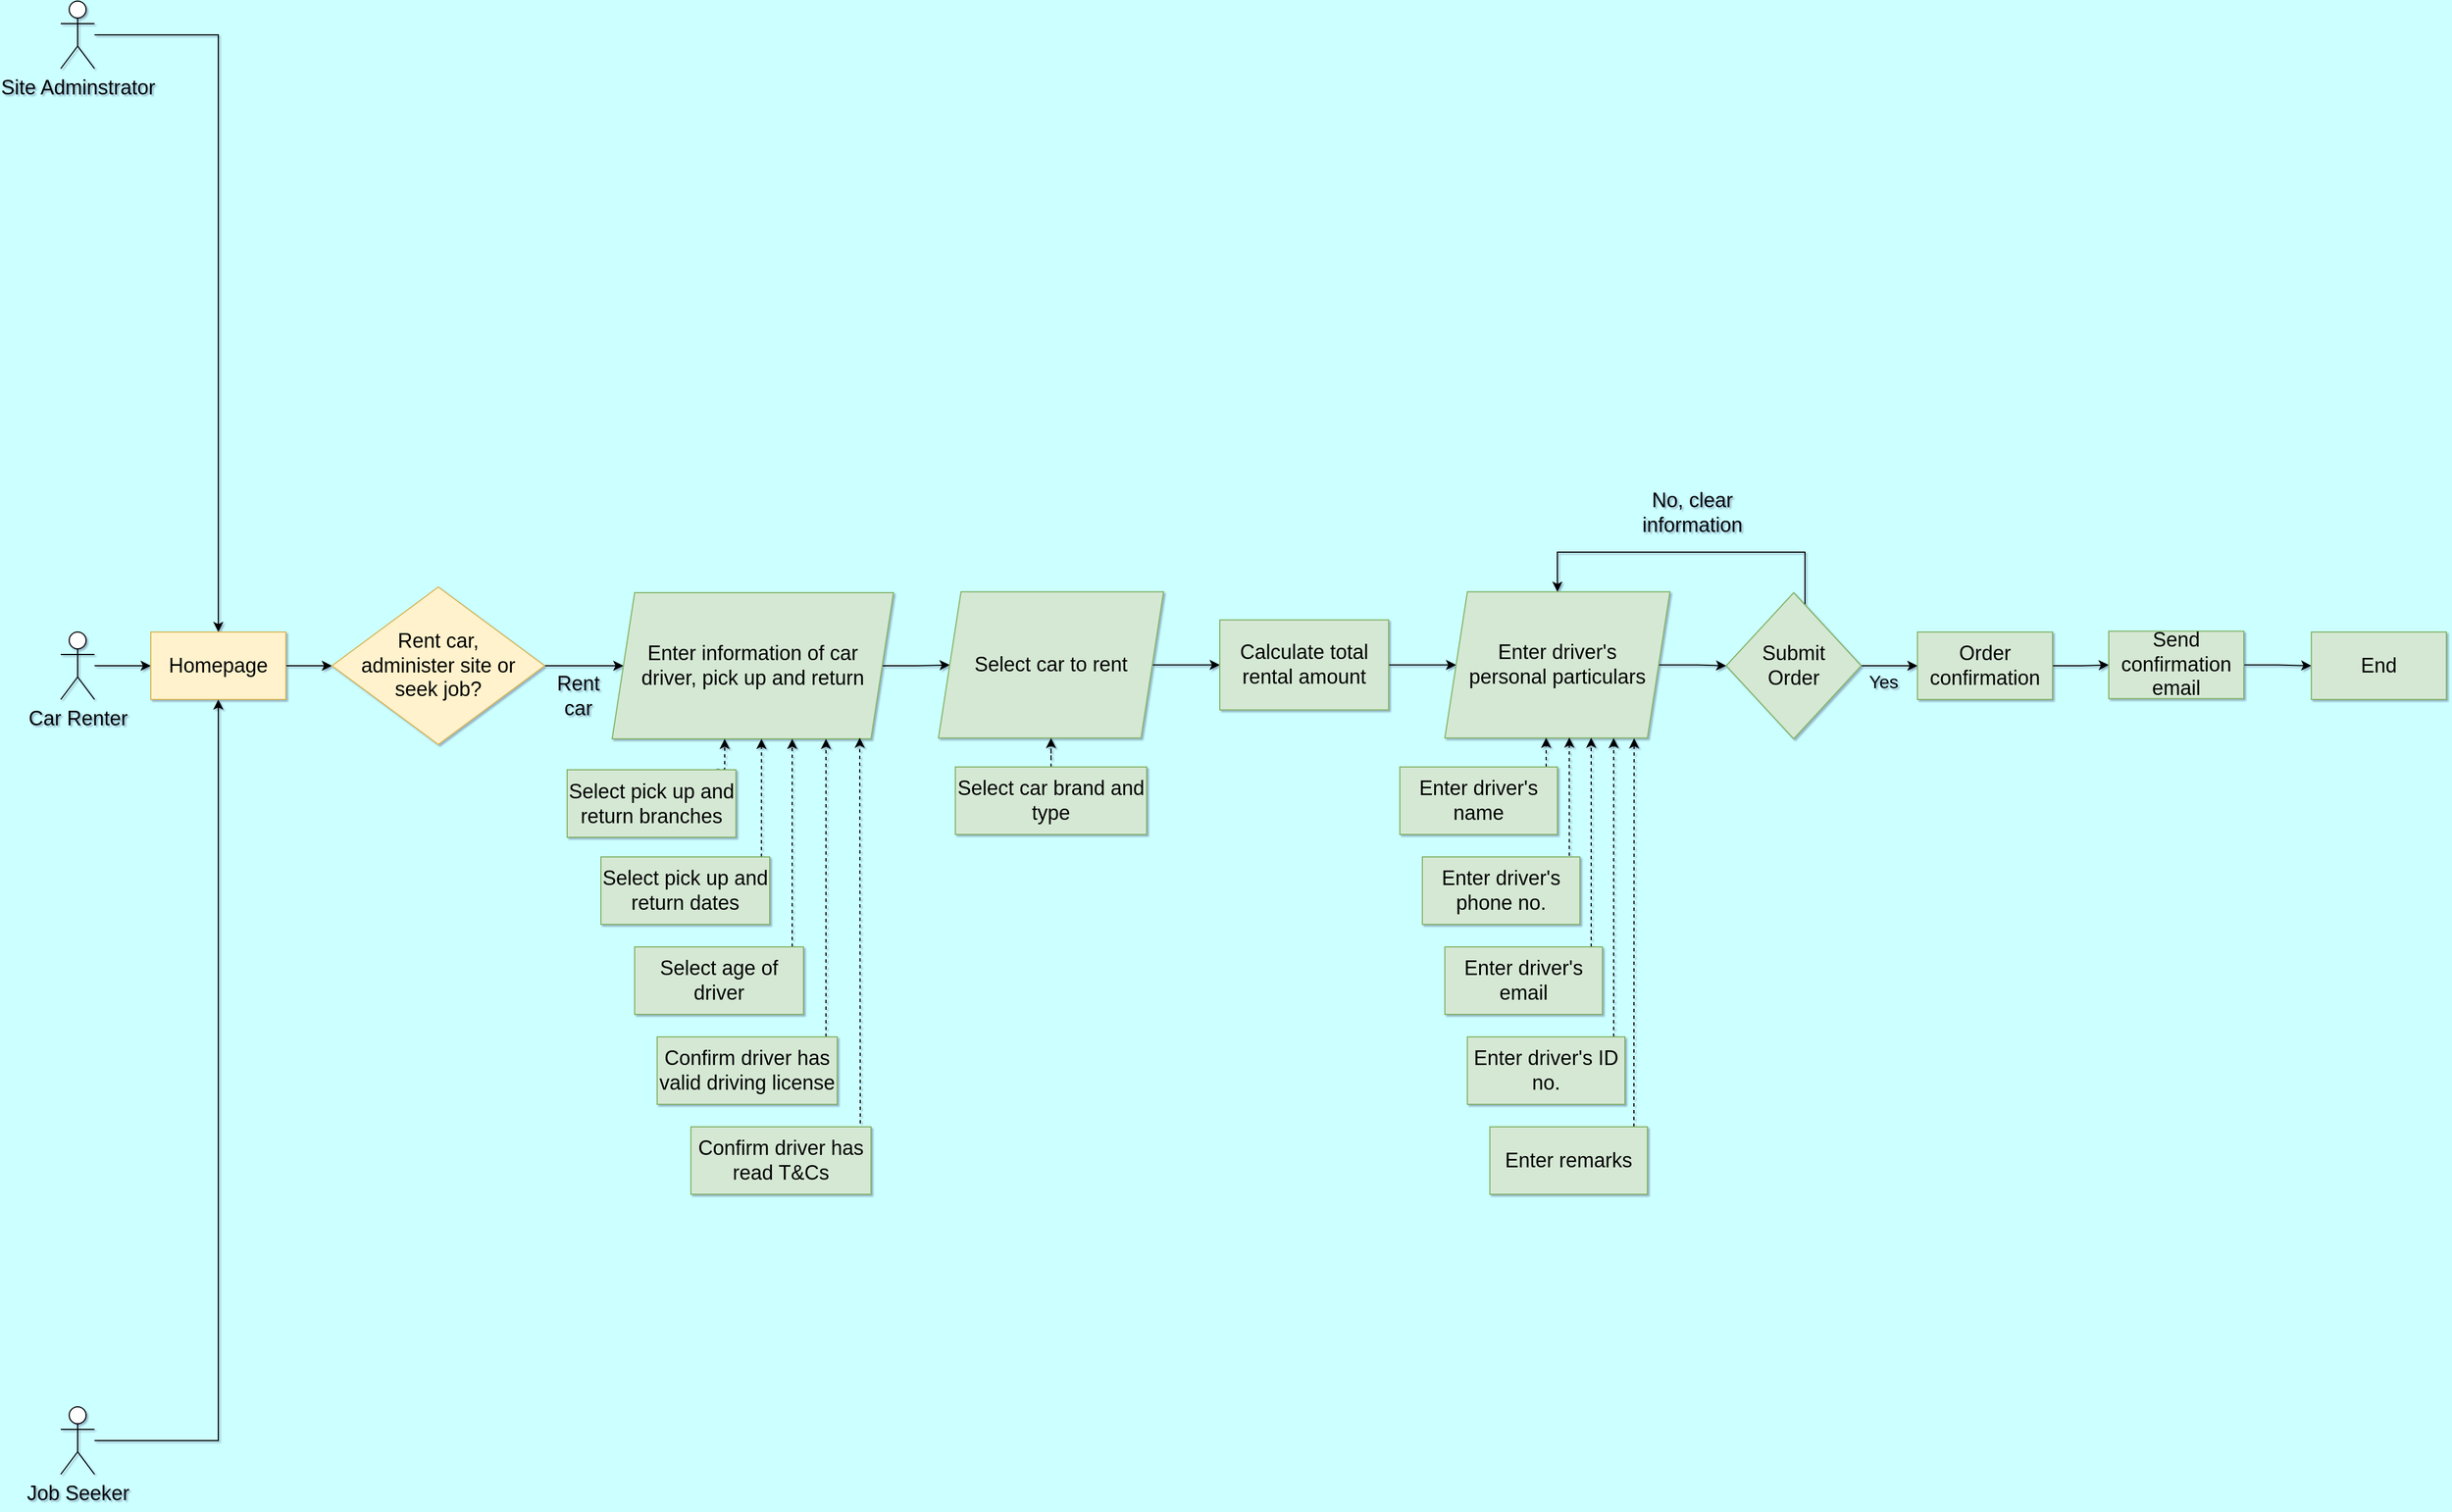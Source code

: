 <mxfile version="20.2.2"><diagram id="WsaAqYL5QrZh1MTs-457" name="Page-1"><mxGraphModel dx="6294" dy="1616" grid="1" gridSize="10" guides="1" tooltips="1" connect="1" arrows="1" fold="1" page="1" pageScale="1" pageWidth="2500" pageHeight="827" background="#CCFFFF" math="0" shadow="1"><root><mxCell id="0"/><mxCell id="1" parent="0"/><mxCell id="ePE7i9SFc8uEp5SALIoM-14" style="edgeStyle=orthogonalEdgeStyle;rounded=0;orthogonalLoop=1;jettySize=auto;html=1;entryX=0;entryY=0.5;entryDx=0;entryDy=0;fontSize=18;" edge="1" parent="1" source="ePE7i9SFc8uEp5SALIoM-6" target="ePE7i9SFc8uEp5SALIoM-12"><mxGeometry relative="1" as="geometry"/></mxCell><mxCell id="ePE7i9SFc8uEp5SALIoM-6" value="&lt;font style=&quot;font-size: 18px;&quot;&gt;Car Renter&lt;/font&gt;" style="shape=umlActor;verticalLabelPosition=bottom;verticalAlign=top;html=1;outlineConnect=0;rounded=0;" vertex="1" parent="1"><mxGeometry x="-3930" y="-149" width="30" height="60" as="geometry"/></mxCell><mxCell id="ePE7i9SFc8uEp5SALIoM-15" style="edgeStyle=orthogonalEdgeStyle;rounded=0;orthogonalLoop=1;jettySize=auto;html=1;entryX=0.5;entryY=1;entryDx=0;entryDy=0;fontSize=18;" edge="1" parent="1" source="ePE7i9SFc8uEp5SALIoM-7" target="ePE7i9SFc8uEp5SALIoM-12"><mxGeometry relative="1" as="geometry"/></mxCell><mxCell id="ePE7i9SFc8uEp5SALIoM-7" value="&lt;font style=&quot;font-size: 18px;&quot;&gt;Job Seeker&lt;/font&gt;" style="shape=umlActor;verticalLabelPosition=bottom;verticalAlign=top;html=1;outlineConnect=0;rounded=0;" vertex="1" parent="1"><mxGeometry x="-3930" y="540" width="30" height="60" as="geometry"/></mxCell><mxCell id="ePE7i9SFc8uEp5SALIoM-13" style="edgeStyle=orthogonalEdgeStyle;rounded=0;orthogonalLoop=1;jettySize=auto;html=1;entryX=0.5;entryY=0;entryDx=0;entryDy=0;fontSize=18;" edge="1" parent="1" source="ePE7i9SFc8uEp5SALIoM-10" target="ePE7i9SFc8uEp5SALIoM-12"><mxGeometry relative="1" as="geometry"/></mxCell><mxCell id="ePE7i9SFc8uEp5SALIoM-10" value="&lt;font style=&quot;font-size: 18px;&quot;&gt;Site Adminstrator&lt;/font&gt;" style="shape=umlActor;verticalLabelPosition=bottom;verticalAlign=top;html=1;outlineConnect=0;rounded=0;" vertex="1" parent="1"><mxGeometry x="-3930" y="-710" width="30" height="60" as="geometry"/></mxCell><mxCell id="ePE7i9SFc8uEp5SALIoM-17" style="edgeStyle=orthogonalEdgeStyle;rounded=0;orthogonalLoop=1;jettySize=auto;html=1;entryX=0;entryY=0.5;entryDx=0;entryDy=0;fontSize=18;" edge="1" parent="1" source="ePE7i9SFc8uEp5SALIoM-12" target="ePE7i9SFc8uEp5SALIoM-16"><mxGeometry relative="1" as="geometry"/></mxCell><mxCell id="ePE7i9SFc8uEp5SALIoM-12" value="Homepage" style="rounded=0;whiteSpace=wrap;html=1;fontSize=18;fillColor=#fff2cc;strokeColor=#d6b656;" vertex="1" parent="1"><mxGeometry x="-3850" y="-149" width="120" height="60" as="geometry"/></mxCell><mxCell id="ePE7i9SFc8uEp5SALIoM-19" value="" style="edgeStyle=orthogonalEdgeStyle;rounded=0;orthogonalLoop=1;jettySize=auto;html=1;fontSize=18;" edge="1" parent="1" source="ePE7i9SFc8uEp5SALIoM-16" target="ePE7i9SFc8uEp5SALIoM-18"><mxGeometry relative="1" as="geometry"/></mxCell><mxCell id="ePE7i9SFc8uEp5SALIoM-16" value="&lt;div&gt;Rent car,&lt;/div&gt;&lt;div&gt;administer site or&lt;/div&gt;&lt;div&gt;seek job?&lt;br&gt;&lt;/div&gt;" style="rhombus;whiteSpace=wrap;html=1;fontSize=18;fillColor=#fff2cc;strokeColor=#d6b656;rounded=0;" vertex="1" parent="1"><mxGeometry x="-3689" y="-189" width="189" height="140" as="geometry"/></mxCell><mxCell id="ePE7i9SFc8uEp5SALIoM-36" style="edgeStyle=orthogonalEdgeStyle;rounded=0;orthogonalLoop=1;jettySize=auto;html=1;fontSize=18;" edge="1" parent="1" source="ePE7i9SFc8uEp5SALIoM-18" target="ePE7i9SFc8uEp5SALIoM-35"><mxGeometry relative="1" as="geometry"/></mxCell><mxCell id="ePE7i9SFc8uEp5SALIoM-18" value="&lt;div&gt;Enter information of car&lt;/div&gt;&lt;div&gt;driver, pick up and return&lt;br&gt;&lt;/div&gt;" style="shape=parallelogram;perimeter=parallelogramPerimeter;whiteSpace=wrap;html=1;fixedSize=1;fontSize=18;fillColor=#d5e8d4;strokeColor=#82b366;rounded=0;" vertex="1" parent="1"><mxGeometry x="-3440" y="-184" width="250" height="130" as="geometry"/></mxCell><mxCell id="ePE7i9SFc8uEp5SALIoM-20" value="Rent car" style="text;html=1;strokeColor=none;fillColor=none;align=center;verticalAlign=middle;whiteSpace=wrap;rounded=0;fontSize=18;" vertex="1" parent="1"><mxGeometry x="-3500" y="-107" width="60" height="30" as="geometry"/></mxCell><mxCell id="ePE7i9SFc8uEp5SALIoM-30" style="edgeStyle=orthogonalEdgeStyle;rounded=0;orthogonalLoop=1;jettySize=auto;html=1;dashed=1;fontSize=18;exitX=0.884;exitY=0.012;exitDx=0;exitDy=0;exitPerimeter=0;" edge="1" parent="1"><mxGeometry relative="1" as="geometry"><mxPoint x="-3340" y="-54" as="targetPoint"/><mxPoint x="-3347.4" y="-26.78" as="sourcePoint"/><Array as="points"><mxPoint x="-3340" y="-27"/><mxPoint x="-3340" y="-54"/></Array></mxGeometry></mxCell><mxCell id="ePE7i9SFc8uEp5SALIoM-21" value="Select pick up and return branches" style="rounded=0;whiteSpace=wrap;html=1;fontSize=18;fillColor=#d5e8d4;strokeColor=#82b366;" vertex="1" parent="1"><mxGeometry x="-3480" y="-26.5" width="150" height="60" as="geometry"/></mxCell><mxCell id="ePE7i9SFc8uEp5SALIoM-31" style="edgeStyle=orthogonalEdgeStyle;rounded=0;orthogonalLoop=1;jettySize=auto;html=1;dashed=1;fontSize=18;exitX=0.951;exitY=0.001;exitDx=0;exitDy=0;exitPerimeter=0;" edge="1" parent="1" source="ePE7i9SFc8uEp5SALIoM-22" target="ePE7i9SFc8uEp5SALIoM-18"><mxGeometry relative="1" as="geometry"><Array as="points"><mxPoint x="-3307" y="-29"/><mxPoint x="-3307" y="-29"/></Array></mxGeometry></mxCell><mxCell id="ePE7i9SFc8uEp5SALIoM-22" value="Select pick up and return dates" style="rounded=0;whiteSpace=wrap;html=1;fontSize=18;fillColor=#d5e8d4;strokeColor=#82b366;" vertex="1" parent="1"><mxGeometry x="-3450" y="51" width="150" height="60" as="geometry"/></mxCell><mxCell id="ePE7i9SFc8uEp5SALIoM-32" style="edgeStyle=orthogonalEdgeStyle;rounded=0;orthogonalLoop=1;jettySize=auto;html=1;dashed=1;fontSize=18;" edge="1" parent="1" source="ePE7i9SFc8uEp5SALIoM-23" target="ePE7i9SFc8uEp5SALIoM-18"><mxGeometry relative="1" as="geometry"><mxPoint x="-3270" y="-49" as="targetPoint"/><Array as="points"><mxPoint x="-3280" y="-19"/><mxPoint x="-3280" y="-19"/></Array></mxGeometry></mxCell><mxCell id="ePE7i9SFc8uEp5SALIoM-23" value="Select age of driver" style="rounded=0;whiteSpace=wrap;html=1;fontSize=18;fillColor=#d5e8d4;strokeColor=#82b366;" vertex="1" parent="1"><mxGeometry x="-3420" y="131" width="150" height="60" as="geometry"/></mxCell><mxCell id="ePE7i9SFc8uEp5SALIoM-33" style="edgeStyle=orthogonalEdgeStyle;rounded=0;orthogonalLoop=1;jettySize=auto;html=1;dashed=1;fontSize=18;" edge="1" parent="1" source="ePE7i9SFc8uEp5SALIoM-24" target="ePE7i9SFc8uEp5SALIoM-18"><mxGeometry relative="1" as="geometry"><mxPoint x="-3240" y="-59" as="targetPoint"/><Array as="points"><mxPoint x="-3250" y="-29"/><mxPoint x="-3250" y="-29"/></Array></mxGeometry></mxCell><mxCell id="ePE7i9SFc8uEp5SALIoM-24" value="Confirm driver has valid driving license" style="rounded=0;whiteSpace=wrap;html=1;fontSize=18;fillColor=#d5e8d4;strokeColor=#82b366;" vertex="1" parent="1"><mxGeometry x="-3400" y="211" width="160" height="60" as="geometry"/></mxCell><mxCell id="ePE7i9SFc8uEp5SALIoM-34" style="edgeStyle=orthogonalEdgeStyle;rounded=0;orthogonalLoop=1;jettySize=auto;html=1;dashed=1;fontSize=18;entryX=0.88;entryY=0.967;entryDx=0;entryDy=0;entryPerimeter=0;" edge="1" parent="1"><mxGeometry relative="1" as="geometry"><mxPoint x="-3220" y="-55.04" as="targetPoint"/><mxPoint x="-3290" y="295" as="sourcePoint"/><Array as="points"/></mxGeometry></mxCell><mxCell id="ePE7i9SFc8uEp5SALIoM-25" value="Confirm driver has read T&amp;amp;Cs" style="rounded=0;whiteSpace=wrap;html=1;fontSize=18;fillColor=#d5e8d4;strokeColor=#82b366;" vertex="1" parent="1"><mxGeometry x="-3370" y="291" width="160" height="60" as="geometry"/></mxCell><mxCell id="ePE7i9SFc8uEp5SALIoM-40" style="edgeStyle=orthogonalEdgeStyle;rounded=0;orthogonalLoop=1;jettySize=auto;html=1;entryX=0;entryY=0.5;entryDx=0;entryDy=0;fontSize=18;" edge="1" parent="1" source="ePE7i9SFc8uEp5SALIoM-35" target="ePE7i9SFc8uEp5SALIoM-39"><mxGeometry relative="1" as="geometry"/></mxCell><mxCell id="ePE7i9SFc8uEp5SALIoM-35" value="Select car to rent" style="shape=parallelogram;perimeter=parallelogramPerimeter;whiteSpace=wrap;html=1;fixedSize=1;fontSize=18;fillColor=#d5e8d4;strokeColor=#82b366;rounded=0;" vertex="1" parent="1"><mxGeometry x="-3150" y="-184.75" width="200" height="130" as="geometry"/></mxCell><mxCell id="ePE7i9SFc8uEp5SALIoM-38" value="" style="edgeStyle=orthogonalEdgeStyle;rounded=0;orthogonalLoop=1;jettySize=auto;html=1;fontSize=18;dashed=1;" edge="1" parent="1" source="ePE7i9SFc8uEp5SALIoM-37" target="ePE7i9SFc8uEp5SALIoM-35"><mxGeometry relative="1" as="geometry"/></mxCell><mxCell id="ePE7i9SFc8uEp5SALIoM-37" value="Select car brand and type" style="rounded=0;whiteSpace=wrap;html=1;fontSize=18;fillColor=#d5e8d4;strokeColor=#82b366;" vertex="1" parent="1"><mxGeometry x="-3135" y="-29" width="170" height="60" as="geometry"/></mxCell><mxCell id="ePE7i9SFc8uEp5SALIoM-43" style="edgeStyle=orthogonalEdgeStyle;rounded=0;orthogonalLoop=1;jettySize=auto;html=1;entryX=0;entryY=0.5;entryDx=0;entryDy=0;fontSize=18;" edge="1" parent="1" source="ePE7i9SFc8uEp5SALIoM-39" target="ePE7i9SFc8uEp5SALIoM-42"><mxGeometry relative="1" as="geometry"/></mxCell><mxCell id="ePE7i9SFc8uEp5SALIoM-39" value="Calculate total rental amount" style="rounded=0;whiteSpace=wrap;html=1;fontSize=18;fillColor=#d5e8d4;strokeColor=#82b366;" vertex="1" parent="1"><mxGeometry x="-2900" y="-159.75" width="150" height="80" as="geometry"/></mxCell><mxCell id="ePE7i9SFc8uEp5SALIoM-49" style="edgeStyle=orthogonalEdgeStyle;rounded=0;orthogonalLoop=1;jettySize=auto;html=1;entryX=0;entryY=0.5;entryDx=0;entryDy=0;fontSize=18;" edge="1" parent="1" source="ePE7i9SFc8uEp5SALIoM-42" target="ePE7i9SFc8uEp5SALIoM-48"><mxGeometry relative="1" as="geometry"/></mxCell><mxCell id="ePE7i9SFc8uEp5SALIoM-42" value="&lt;div&gt;Enter driver's&lt;/div&gt;&lt;div&gt;personal particulars&lt;br&gt;&lt;/div&gt;" style="shape=parallelogram;perimeter=parallelogramPerimeter;whiteSpace=wrap;html=1;fixedSize=1;fontSize=18;fillColor=#d5e8d4;strokeColor=#82b366;rounded=0;" vertex="1" parent="1"><mxGeometry x="-2700" y="-184.75" width="200" height="130" as="geometry"/></mxCell><mxCell id="ePE7i9SFc8uEp5SALIoM-47" style="edgeStyle=orthogonalEdgeStyle;rounded=0;orthogonalLoop=1;jettySize=auto;html=1;dashed=1;fontSize=18;" edge="1" parent="1" source="ePE7i9SFc8uEp5SALIoM-44"><mxGeometry relative="1" as="geometry"><mxPoint x="-2610" y="-55" as="targetPoint"/><Array as="points"><mxPoint x="-2610" y="-55"/></Array></mxGeometry></mxCell><mxCell id="ePE7i9SFc8uEp5SALIoM-44" value="Enter driver's name" style="rounded=0;whiteSpace=wrap;html=1;fontSize=18;fillColor=#d5e8d4;strokeColor=#82b366;" vertex="1" parent="1"><mxGeometry x="-2740" y="-29" width="140" height="60" as="geometry"/></mxCell><mxCell id="ePE7i9SFc8uEp5SALIoM-50" style="edgeStyle=orthogonalEdgeStyle;rounded=0;orthogonalLoop=1;jettySize=auto;html=1;entryX=0.5;entryY=0;entryDx=0;entryDy=0;fontSize=18;" edge="1" parent="1" source="ePE7i9SFc8uEp5SALIoM-48" target="ePE7i9SFc8uEp5SALIoM-42"><mxGeometry relative="1" as="geometry"><Array as="points"><mxPoint x="-2380" y="-220"/><mxPoint x="-2600" y="-220"/></Array></mxGeometry></mxCell><mxCell id="ePE7i9SFc8uEp5SALIoM-53" style="edgeStyle=orthogonalEdgeStyle;rounded=0;orthogonalLoop=1;jettySize=auto;html=1;entryX=0;entryY=0.5;entryDx=0;entryDy=0;fontSize=18;" edge="1" parent="1" source="ePE7i9SFc8uEp5SALIoM-48" target="ePE7i9SFc8uEp5SALIoM-52"><mxGeometry relative="1" as="geometry"/></mxCell><mxCell id="ePE7i9SFc8uEp5SALIoM-48" value="&lt;div&gt;Submit&lt;/div&gt;&lt;div&gt;Order&lt;br&gt;&lt;/div&gt;" style="rhombus;whiteSpace=wrap;html=1;fontSize=18;fillColor=#d5e8d4;strokeColor=#82b366;rounded=0;" vertex="1" parent="1"><mxGeometry x="-2450" y="-184" width="120" height="130" as="geometry"/></mxCell><mxCell id="ePE7i9SFc8uEp5SALIoM-51" value="No, clear information" style="text;html=1;strokeColor=none;fillColor=none;align=center;verticalAlign=middle;whiteSpace=wrap;rounded=0;fontSize=18;" vertex="1" parent="1"><mxGeometry x="-2510" y="-270" width="60" height="30" as="geometry"/></mxCell><mxCell id="ePE7i9SFc8uEp5SALIoM-55" style="edgeStyle=orthogonalEdgeStyle;rounded=0;orthogonalLoop=1;jettySize=auto;html=1;entryX=0;entryY=0.5;entryDx=0;entryDy=0;fontSize=18;" edge="1" parent="1" source="ePE7i9SFc8uEp5SALIoM-52" target="ePE7i9SFc8uEp5SALIoM-54"><mxGeometry relative="1" as="geometry"/></mxCell><mxCell id="ePE7i9SFc8uEp5SALIoM-52" value="Order confirmation" style="rounded=0;whiteSpace=wrap;html=1;fontSize=18;fillColor=#d5e8d4;strokeColor=#82b366;" vertex="1" parent="1"><mxGeometry x="-2280" y="-149" width="120" height="60" as="geometry"/></mxCell><mxCell id="ePE7i9SFc8uEp5SALIoM-57" style="edgeStyle=orthogonalEdgeStyle;rounded=0;orthogonalLoop=1;jettySize=auto;html=1;entryX=0;entryY=0.5;entryDx=0;entryDy=0;fontSize=18;" edge="1" parent="1" source="ePE7i9SFc8uEp5SALIoM-54" target="ePE7i9SFc8uEp5SALIoM-56"><mxGeometry relative="1" as="geometry"/></mxCell><mxCell id="ePE7i9SFc8uEp5SALIoM-54" value="Send confirmation email" style="rounded=0;whiteSpace=wrap;html=1;fontSize=18;fillColor=#d5e8d4;strokeColor=#82b366;" vertex="1" parent="1"><mxGeometry x="-2110" y="-149.75" width="120" height="60" as="geometry"/></mxCell><mxCell id="ePE7i9SFc8uEp5SALIoM-56" value="End" style="rounded=0;whiteSpace=wrap;html=1;fontSize=18;fillColor=#d5e8d4;strokeColor=#82b366;" vertex="1" parent="1"><mxGeometry x="-1930" y="-149" width="120" height="60" as="geometry"/></mxCell><mxCell id="ePE7i9SFc8uEp5SALIoM-67" value="Yes" style="text;html=1;strokeColor=none;fillColor=none;align=center;verticalAlign=middle;whiteSpace=wrap;rounded=0;fontSize=16;" vertex="1" parent="1"><mxGeometry x="-2340" y="-119.75" width="60" height="30" as="geometry"/></mxCell><mxCell id="ePE7i9SFc8uEp5SALIoM-81" style="edgeStyle=orthogonalEdgeStyle;rounded=0;orthogonalLoop=1;jettySize=auto;html=1;fontSize=12;startArrow=none;startFill=0;endArrow=classic;endFill=1;dashed=1;entryX=0.553;entryY=1.012;entryDx=0;entryDy=0;entryPerimeter=0;exitX=0.933;exitY=-0.017;exitDx=0;exitDy=0;exitPerimeter=0;" edge="1" parent="1" source="ePE7i9SFc8uEp5SALIoM-74"><mxGeometry relative="1" as="geometry"><mxPoint x="-2580.0" y="49" as="sourcePoint"/><mxPoint x="-2589.4" y="-55.19" as="targetPoint"/><Array as="points"/></mxGeometry></mxCell><mxCell id="ePE7i9SFc8uEp5SALIoM-74" value="Enter driver's phone no." style="rounded=0;whiteSpace=wrap;html=1;fontSize=18;fillColor=#d5e8d4;strokeColor=#82b366;" vertex="1" parent="1"><mxGeometry x="-2720" y="51" width="140" height="60" as="geometry"/></mxCell><mxCell id="ePE7i9SFc8uEp5SALIoM-83" style="edgeStyle=orthogonalEdgeStyle;rounded=0;orthogonalLoop=1;jettySize=auto;html=1;entryX=0.65;entryY=0.998;entryDx=0;entryDy=0;entryPerimeter=0;dashed=1;fontSize=12;startArrow=none;startFill=0;endArrow=classic;endFill=1;" edge="1" parent="1" source="ePE7i9SFc8uEp5SALIoM-75" target="ePE7i9SFc8uEp5SALIoM-42"><mxGeometry relative="1" as="geometry"><Array as="points"><mxPoint x="-2570" y="110"/><mxPoint x="-2570" y="110"/></Array></mxGeometry></mxCell><mxCell id="ePE7i9SFc8uEp5SALIoM-75" value="Enter driver's email" style="rounded=0;whiteSpace=wrap;html=1;fontSize=18;fillColor=#d5e8d4;strokeColor=#82b366;" vertex="1" parent="1"><mxGeometry x="-2700" y="131" width="140" height="60" as="geometry"/></mxCell><mxCell id="ePE7i9SFc8uEp5SALIoM-84" style="edgeStyle=orthogonalEdgeStyle;rounded=0;orthogonalLoop=1;jettySize=auto;html=1;entryX=0.75;entryY=1;entryDx=0;entryDy=0;dashed=1;fontSize=12;startArrow=none;startFill=0;endArrow=classic;endFill=1;" edge="1" parent="1" source="ePE7i9SFc8uEp5SALIoM-76" target="ePE7i9SFc8uEp5SALIoM-42"><mxGeometry relative="1" as="geometry"><Array as="points"><mxPoint x="-2550" y="190"/><mxPoint x="-2550" y="190"/></Array></mxGeometry></mxCell><mxCell id="ePE7i9SFc8uEp5SALIoM-76" value="Enter driver's ID no." style="rounded=0;whiteSpace=wrap;html=1;fontSize=18;fillColor=#d5e8d4;strokeColor=#82b366;" vertex="1" parent="1"><mxGeometry x="-2680" y="211" width="140" height="60" as="geometry"/></mxCell><mxCell id="ePE7i9SFc8uEp5SALIoM-85" style="edgeStyle=orthogonalEdgeStyle;rounded=0;orthogonalLoop=1;jettySize=auto;html=1;entryX=0.841;entryY=1.002;entryDx=0;entryDy=0;entryPerimeter=0;dashed=1;fontSize=12;startArrow=none;startFill=0;endArrow=classic;endFill=1;" edge="1" parent="1" source="ePE7i9SFc8uEp5SALIoM-77" target="ePE7i9SFc8uEp5SALIoM-42"><mxGeometry relative="1" as="geometry"><Array as="points"><mxPoint x="-2532" y="250"/><mxPoint x="-2532" y="250"/></Array></mxGeometry></mxCell><mxCell id="ePE7i9SFc8uEp5SALIoM-77" value="Enter remarks" style="rounded=0;whiteSpace=wrap;html=1;fontSize=18;fillColor=#d5e8d4;strokeColor=#82b366;" vertex="1" parent="1"><mxGeometry x="-2660" y="291" width="140" height="60" as="geometry"/></mxCell></root></mxGraphModel></diagram></mxfile>